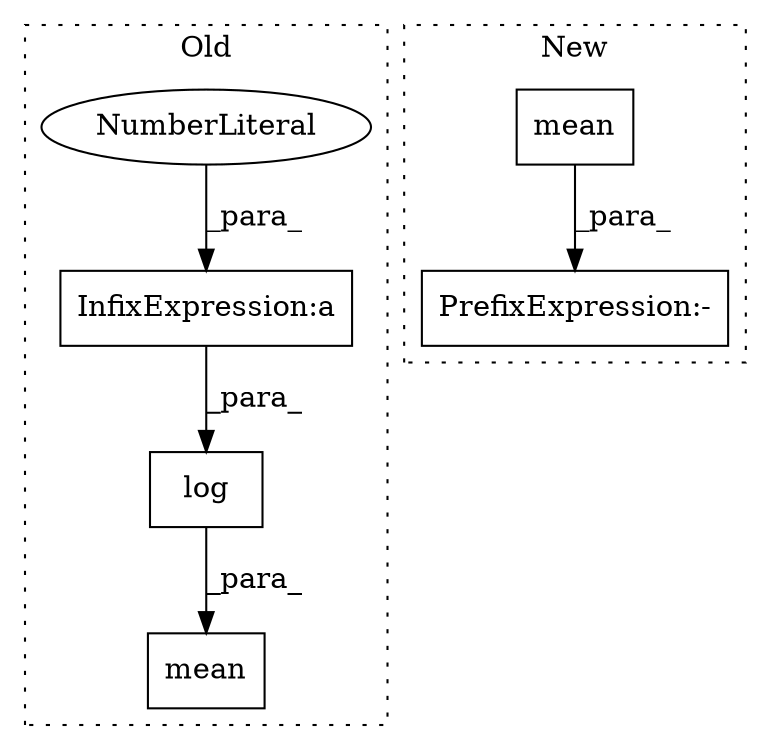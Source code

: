 digraph G {
subgraph cluster0 {
1 [label="log" a="32" s="769,787" l="4,1" shape="box"];
3 [label="InfixExpression:a" a="27" s="774" l="3" shape="box"];
4 [label="NumberLiteral" a="34" s="773" l="1" shape="ellipse"];
6 [label="mean" a="32" s="758,788" l="5,1" shape="box"];
label = "Old";
style="dotted";
}
subgraph cluster1 {
2 [label="mean" a="32" s="755" l="6" shape="box"];
5 [label="PrefixExpression:-" a="38" s="743" l="1" shape="box"];
label = "New";
style="dotted";
}
1 -> 6 [label="_para_"];
2 -> 5 [label="_para_"];
3 -> 1 [label="_para_"];
4 -> 3 [label="_para_"];
}